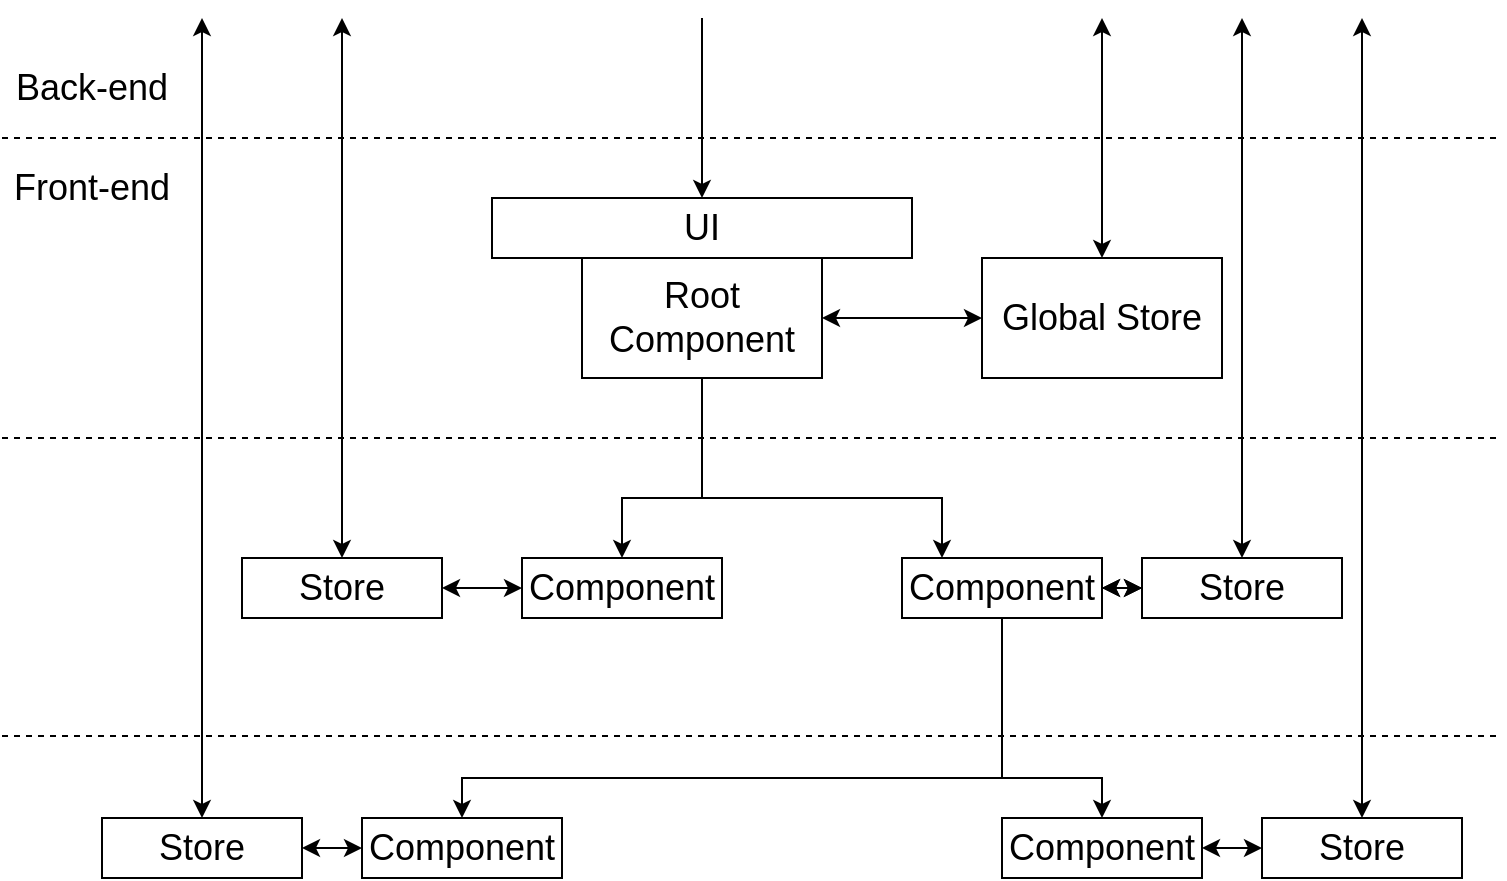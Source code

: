 <mxfile version="20.3.0" type="device"><diagram id="WWmHuTSvxTs2fTyWWiS5" name="Page-1"><mxGraphModel dx="462" dy="875" grid="1" gridSize="10" guides="1" tooltips="1" connect="1" arrows="1" fold="1" page="1" pageScale="1" pageWidth="850" pageHeight="1100" math="0" shadow="0"><root><mxCell id="0"/><mxCell id="1" parent="0"/><mxCell id="U5smv_vHdtkA6mjVoCkT-1" value="" style="endArrow=none;dashed=1;html=1;rounded=0;" parent="1" edge="1"><mxGeometry width="50" height="50" relative="1" as="geometry"><mxPoint x="60" y="250" as="sourcePoint"/><mxPoint x="810" y="250" as="targetPoint"/></mxGeometry></mxCell><mxCell id="U5smv_vHdtkA6mjVoCkT-2" value="Back-end" style="text;html=1;strokeColor=none;fillColor=none;align=center;verticalAlign=middle;whiteSpace=wrap;rounded=0;fontSize=18;" parent="1" vertex="1"><mxGeometry x="60" y="210" width="90" height="30" as="geometry"/></mxCell><mxCell id="U5smv_vHdtkA6mjVoCkT-4" value="" style="endArrow=classic;html=1;rounded=0;fontSize=18;" parent="1" target="U5smv_vHdtkA6mjVoCkT-6" edge="1"><mxGeometry width="50" height="50" relative="1" as="geometry"><mxPoint x="410" y="190" as="sourcePoint"/><mxPoint x="435" y="280" as="targetPoint"/></mxGeometry></mxCell><mxCell id="U5smv_vHdtkA6mjVoCkT-6" value="UI" style="rounded=0;whiteSpace=wrap;html=1;fontSize=18;" parent="1" vertex="1"><mxGeometry x="305" y="280" width="210" height="30" as="geometry"/></mxCell><mxCell id="U5smv_vHdtkA6mjVoCkT-9" value="Front-end" style="text;html=1;strokeColor=none;fillColor=none;align=center;verticalAlign=middle;whiteSpace=wrap;rounded=0;fontSize=18;" parent="1" vertex="1"><mxGeometry x="60" y="260" width="90" height="30" as="geometry"/></mxCell><mxCell id="l3m3ihCRVix5unINBIPQ-4" value="" style="endArrow=none;dashed=1;html=1;rounded=0;" parent="1" edge="1"><mxGeometry width="50" height="50" relative="1" as="geometry"><mxPoint x="60" y="400" as="sourcePoint"/><mxPoint x="810" y="400" as="targetPoint"/></mxGeometry></mxCell><mxCell id="l3m3ihCRVix5unINBIPQ-14" value="Component" style="rounded=0;whiteSpace=wrap;html=1;fontSize=18;" parent="1" vertex="1"><mxGeometry x="320" y="460" width="100" height="30" as="geometry"/></mxCell><mxCell id="HoFGqih3eZg-osQ_rJry-2" style="edgeStyle=orthogonalEdgeStyle;rounded=0;orthogonalLoop=1;jettySize=auto;html=1;" parent="1" source="l3m3ihCRVix5unINBIPQ-16" target="l3m3ihCRVix5unINBIPQ-14" edge="1"><mxGeometry relative="1" as="geometry"><Array as="points"><mxPoint x="410" y="430"/><mxPoint x="370" y="430"/></Array></mxGeometry></mxCell><mxCell id="HoFGqih3eZg-osQ_rJry-3" style="edgeStyle=orthogonalEdgeStyle;rounded=0;orthogonalLoop=1;jettySize=auto;html=1;" parent="1" source="l3m3ihCRVix5unINBIPQ-16" target="l3m3ihCRVix5unINBIPQ-17" edge="1"><mxGeometry relative="1" as="geometry"><Array as="points"><mxPoint x="410" y="430"/><mxPoint x="530" y="430"/></Array></mxGeometry></mxCell><mxCell id="l3m3ihCRVix5unINBIPQ-16" value="Root Component" style="rounded=0;whiteSpace=wrap;html=1;fontSize=18;" parent="1" vertex="1"><mxGeometry x="350" y="310" width="120" height="60" as="geometry"/></mxCell><mxCell id="HoFGqih3eZg-osQ_rJry-30" value="" style="edgeStyle=orthogonalEdgeStyle;rounded=0;orthogonalLoop=1;jettySize=auto;html=1;" parent="1" source="l3m3ihCRVix5unINBIPQ-17" target="HoFGqih3eZg-osQ_rJry-7" edge="1"><mxGeometry relative="1" as="geometry"/></mxCell><mxCell id="HoFGqih3eZg-osQ_rJry-34" style="edgeStyle=orthogonalEdgeStyle;rounded=0;orthogonalLoop=1;jettySize=auto;html=1;" parent="1" source="l3m3ihCRVix5unINBIPQ-17" target="HoFGqih3eZg-osQ_rJry-13" edge="1"><mxGeometry relative="1" as="geometry"><mxPoint x="470" y="580" as="targetPoint"/><Array as="points"><mxPoint x="560" y="570"/><mxPoint x="610" y="570"/></Array></mxGeometry></mxCell><mxCell id="HoFGqih3eZg-osQ_rJry-38" style="edgeStyle=orthogonalEdgeStyle;rounded=0;orthogonalLoop=1;jettySize=auto;html=1;" parent="1" source="l3m3ihCRVix5unINBIPQ-17" target="HoFGqih3eZg-osQ_rJry-37" edge="1"><mxGeometry relative="1" as="geometry"><Array as="points"><mxPoint x="560" y="570"/><mxPoint x="290" y="570"/></Array></mxGeometry></mxCell><mxCell id="l3m3ihCRVix5unINBIPQ-17" value="Component" style="rounded=0;whiteSpace=wrap;html=1;fontSize=18;" parent="1" vertex="1"><mxGeometry x="510" y="460" width="100" height="30" as="geometry"/></mxCell><mxCell id="HoFGqih3eZg-osQ_rJry-6" value="Global Store" style="rounded=0;whiteSpace=wrap;html=1;fontSize=18;" parent="1" vertex="1"><mxGeometry x="550" y="310" width="120" height="60" as="geometry"/></mxCell><mxCell id="HoFGqih3eZg-osQ_rJry-31" value="" style="edgeStyle=orthogonalEdgeStyle;rounded=0;orthogonalLoop=1;jettySize=auto;html=1;" parent="1" source="HoFGqih3eZg-osQ_rJry-7" target="l3m3ihCRVix5unINBIPQ-17" edge="1"><mxGeometry relative="1" as="geometry"/></mxCell><mxCell id="HoFGqih3eZg-osQ_rJry-7" value="Store" style="rounded=0;whiteSpace=wrap;html=1;fontSize=18;" parent="1" vertex="1"><mxGeometry x="630" y="460" width="100" height="30" as="geometry"/></mxCell><mxCell id="HoFGqih3eZg-osQ_rJry-8" value="Store" style="rounded=0;whiteSpace=wrap;html=1;fontSize=18;" parent="1" vertex="1"><mxGeometry x="180" y="460" width="100" height="30" as="geometry"/></mxCell><mxCell id="HoFGqih3eZg-osQ_rJry-10" value="" style="endArrow=classic;startArrow=classic;html=1;rounded=0;" parent="1" source="HoFGqih3eZg-osQ_rJry-6" edge="1"><mxGeometry width="50" height="50" relative="1" as="geometry"><mxPoint x="570" y="480" as="sourcePoint"/><mxPoint x="610" y="190" as="targetPoint"/></mxGeometry></mxCell><mxCell id="HoFGqih3eZg-osQ_rJry-11" value="" style="endArrow=classic;startArrow=classic;html=1;rounded=0;" parent="1" source="HoFGqih3eZg-osQ_rJry-8" edge="1"><mxGeometry width="50" height="50" relative="1" as="geometry"><mxPoint x="880" y="325" as="sourcePoint"/><mxPoint x="230" y="190" as="targetPoint"/></mxGeometry></mxCell><mxCell id="HoFGqih3eZg-osQ_rJry-12" value="" style="endArrow=classic;startArrow=classic;html=1;rounded=0;" parent="1" source="HoFGqih3eZg-osQ_rJry-7" edge="1"><mxGeometry width="50" height="50" relative="1" as="geometry"><mxPoint x="700" y="325" as="sourcePoint"/><mxPoint x="680" y="190" as="targetPoint"/></mxGeometry></mxCell><mxCell id="HoFGqih3eZg-osQ_rJry-13" value="Component" style="rounded=0;whiteSpace=wrap;html=1;fontSize=18;" parent="1" vertex="1"><mxGeometry x="560" y="590" width="100" height="30" as="geometry"/></mxCell><mxCell id="HoFGqih3eZg-osQ_rJry-18" value="" style="endArrow=none;dashed=1;html=1;rounded=0;" parent="1" edge="1"><mxGeometry width="50" height="50" relative="1" as="geometry"><mxPoint x="60" y="549" as="sourcePoint"/><mxPoint x="810" y="549" as="targetPoint"/></mxGeometry></mxCell><mxCell id="HoFGqih3eZg-osQ_rJry-19" value="Store" style="rounded=0;whiteSpace=wrap;html=1;fontSize=18;" parent="1" vertex="1"><mxGeometry x="690" y="590" width="100" height="30" as="geometry"/></mxCell><mxCell id="HoFGqih3eZg-osQ_rJry-23" value="" style="endArrow=classic;startArrow=classic;html=1;rounded=0;" parent="1" source="HoFGqih3eZg-osQ_rJry-19" edge="1"><mxGeometry width="50" height="50" relative="1" as="geometry"><mxPoint x="890" y="450" as="sourcePoint"/><mxPoint x="740" y="190" as="targetPoint"/></mxGeometry></mxCell><mxCell id="HoFGqih3eZg-osQ_rJry-24" value="" style="endArrow=classic;startArrow=classic;html=1;rounded=0;" parent="1" source="l3m3ihCRVix5unINBIPQ-16" target="HoFGqih3eZg-osQ_rJry-6" edge="1"><mxGeometry width="50" height="50" relative="1" as="geometry"><mxPoint x="570" y="480" as="sourcePoint"/><mxPoint x="620" y="430" as="targetPoint"/></mxGeometry></mxCell><mxCell id="HoFGqih3eZg-osQ_rJry-28" value="" style="endArrow=classic;startArrow=classic;html=1;rounded=0;" parent="1" source="l3m3ihCRVix5unINBIPQ-17" target="HoFGqih3eZg-osQ_rJry-7" edge="1"><mxGeometry width="50" height="50" relative="1" as="geometry"><mxPoint x="590" y="440" as="sourcePoint"/><mxPoint x="670" y="440" as="targetPoint"/></mxGeometry></mxCell><mxCell id="HoFGqih3eZg-osQ_rJry-32" value="" style="endArrow=classic;startArrow=classic;html=1;rounded=0;" parent="1" source="l3m3ihCRVix5unINBIPQ-14" target="HoFGqih3eZg-osQ_rJry-8" edge="1"><mxGeometry width="50" height="50" relative="1" as="geometry"><mxPoint x="560" y="524.5" as="sourcePoint"/><mxPoint x="610" y="524.5" as="targetPoint"/></mxGeometry></mxCell><mxCell id="HoFGqih3eZg-osQ_rJry-36" value="" style="endArrow=classic;startArrow=classic;html=1;rounded=0;" parent="1" source="HoFGqih3eZg-osQ_rJry-19" target="HoFGqih3eZg-osQ_rJry-13" edge="1"><mxGeometry width="50" height="50" relative="1" as="geometry"><mxPoint x="250" y="485" as="sourcePoint"/><mxPoint x="220" y="485" as="targetPoint"/></mxGeometry></mxCell><mxCell id="HoFGqih3eZg-osQ_rJry-37" value="Component" style="rounded=0;whiteSpace=wrap;html=1;fontSize=18;" parent="1" vertex="1"><mxGeometry x="240" y="590" width="100" height="30" as="geometry"/></mxCell><mxCell id="HoFGqih3eZg-osQ_rJry-41" value="Store" style="rounded=0;whiteSpace=wrap;html=1;fontSize=18;" parent="1" vertex="1"><mxGeometry x="110" y="590" width="100" height="30" as="geometry"/></mxCell><mxCell id="HoFGqih3eZg-osQ_rJry-42" value="" style="endArrow=classic;startArrow=classic;html=1;rounded=0;" parent="1" source="HoFGqih3eZg-osQ_rJry-41" edge="1"><mxGeometry width="50" height="50" relative="1" as="geometry"><mxPoint x="310" y="450" as="sourcePoint"/><mxPoint x="160" y="190" as="targetPoint"/></mxGeometry></mxCell><mxCell id="HoFGqih3eZg-osQ_rJry-43" value="" style="endArrow=classic;startArrow=classic;html=1;rounded=0;" parent="1" source="HoFGqih3eZg-osQ_rJry-37" target="HoFGqih3eZg-osQ_rJry-41" edge="1"><mxGeometry width="50" height="50" relative="1" as="geometry"><mxPoint x="300" y="605" as="sourcePoint"/><mxPoint x="710" y="615" as="targetPoint"/></mxGeometry></mxCell></root></mxGraphModel></diagram></mxfile>
